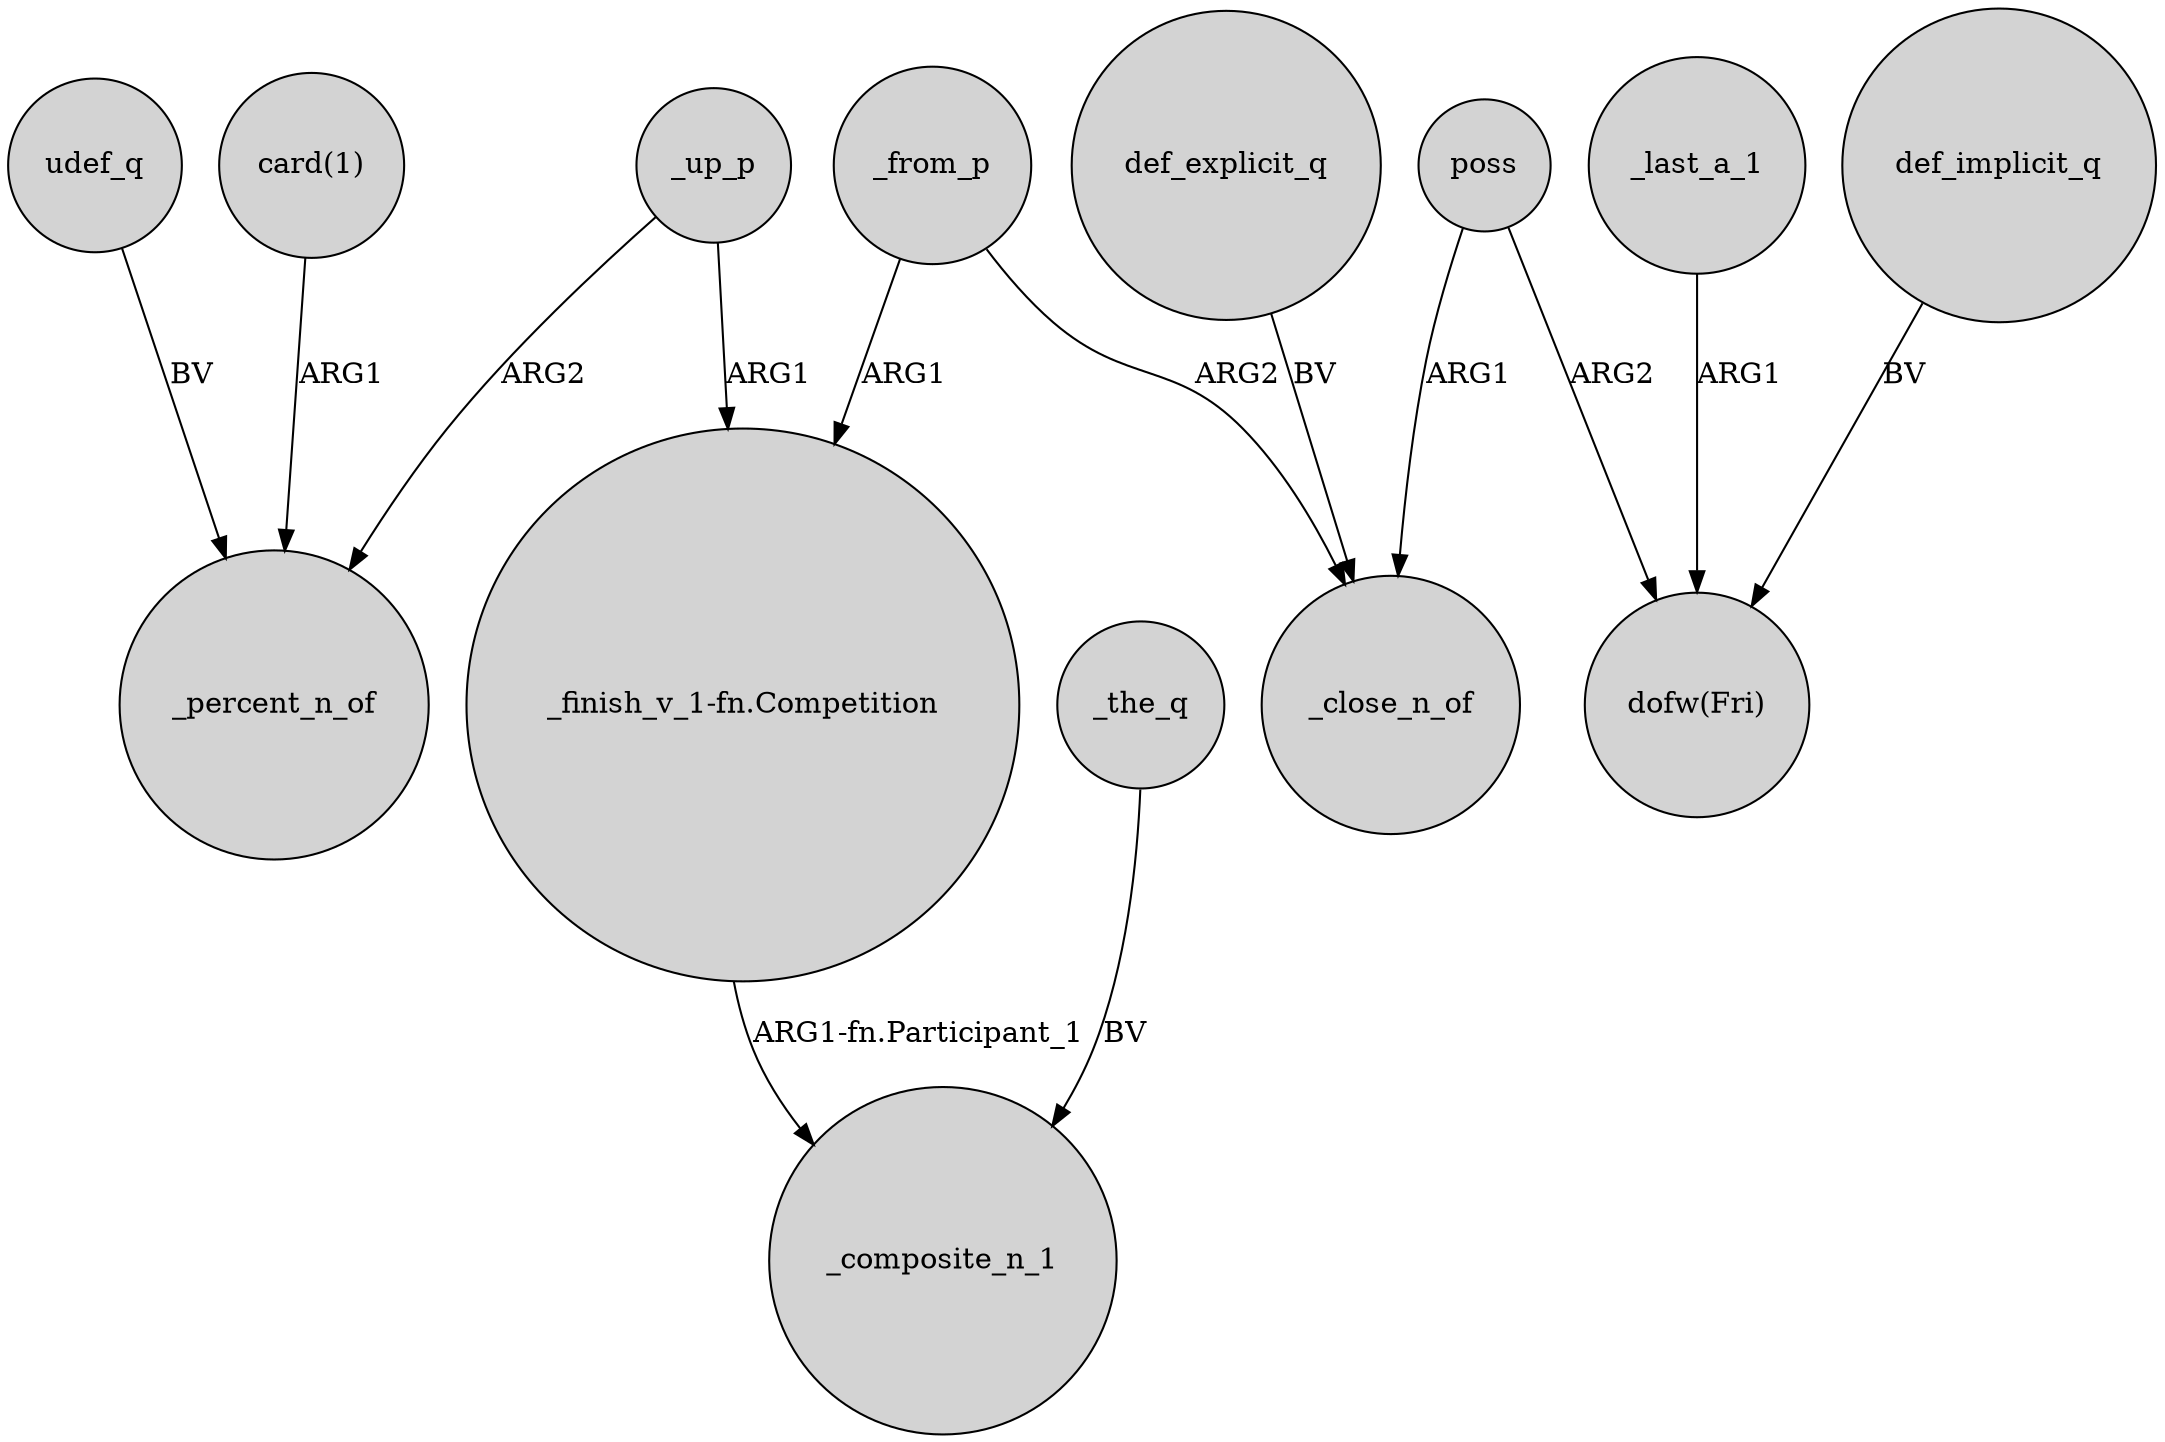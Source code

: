 digraph {
	node [shape=circle style=filled]
	_up_p -> _percent_n_of [label=ARG2]
	udef_q -> _percent_n_of [label=BV]
	"card(1)" -> _percent_n_of [label=ARG1]
	"_finish_v_1-fn.Competition" -> _composite_n_1 [label="ARG1-fn.Participant_1"]
	def_implicit_q -> "dofw(Fri)" [label=BV]
	_up_p -> "_finish_v_1-fn.Competition" [label=ARG1]
	_from_p -> "_finish_v_1-fn.Competition" [label=ARG1]
	_from_p -> _close_n_of [label=ARG2]
	poss -> _close_n_of [label=ARG1]
	def_explicit_q -> _close_n_of [label=BV]
	_last_a_1 -> "dofw(Fri)" [label=ARG1]
	_the_q -> _composite_n_1 [label=BV]
	poss -> "dofw(Fri)" [label=ARG2]
}
